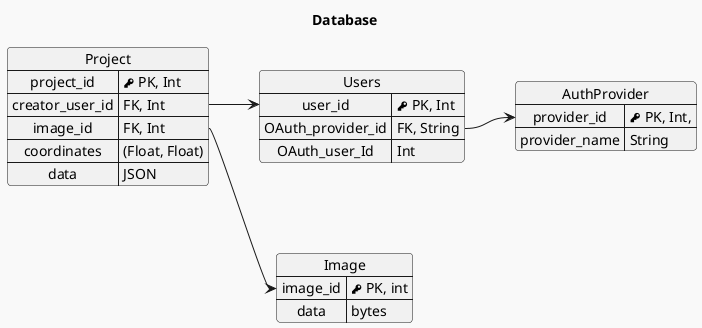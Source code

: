 @startuml

!theme mars


'left to right direction
'top to bottom direction
'skinparam nodesep 10
'skinparam ranksep 150
'skinparam linetype polyline

Title Database

map AuthProvider {
    provider_id => <&key> PK, Int,
    provider_name => String
}

together {

    map Image {
        image_id => <&key> PK, int
        data => bytes
    }
    
    map Users {
        user_id      => <&key> PK, Int
        OAuth_provider_id => FK, String
        OAuth_user_Id => Int
    }

}

Users -[hidden]d-> Image




map Project {
    project_id => <&key> PK, Int
    creator_user_id => FK, Int
    image_id  => FK, Int
    coordinates => (Float, Float)
    data => JSON
}
Project::creator_user_id -> Users::user_id
Project::image_id -> Image::image_id

Users ---[hidden]-> Project


Users::OAuth_provider_id -> AuthProvider::provider_id
@enduml
